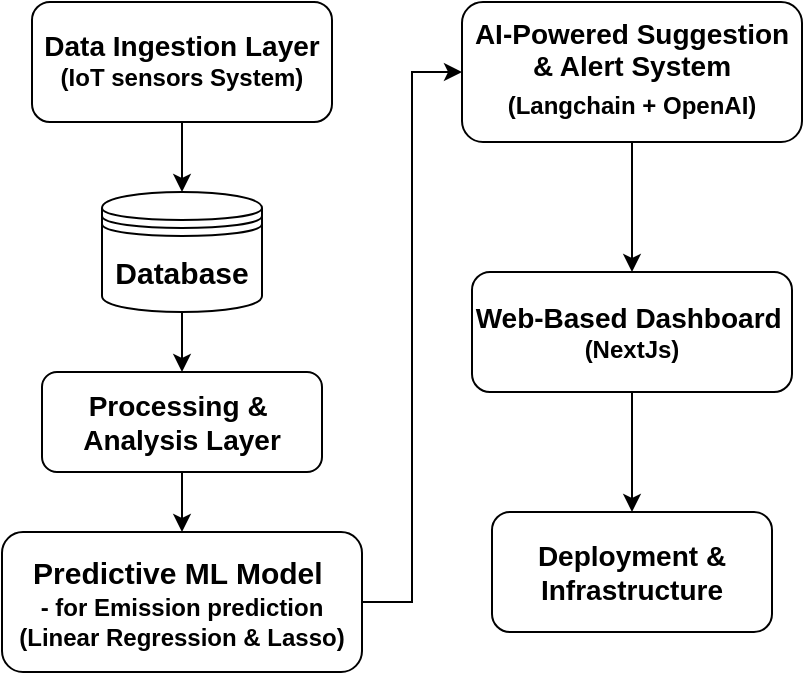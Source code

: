 <mxfile version="26.0.16">
  <diagram name="Page-1" id="Wvxps_o1kooxw1gtrpbJ">
    <mxGraphModel dx="346" dy="579" grid="1" gridSize="10" guides="1" tooltips="1" connect="1" arrows="1" fold="1" page="1" pageScale="1" pageWidth="827" pageHeight="1169" math="0" shadow="0">
      <root>
        <mxCell id="0" />
        <mxCell id="1" parent="0" />
        <mxCell id="rqkbrw1KQ7xd3KIygzdR-75" value="" style="group" vertex="1" connectable="0" parent="1">
          <mxGeometry x="1215" y="55" width="400" height="335" as="geometry" />
        </mxCell>
        <mxCell id="rqkbrw1KQ7xd3KIygzdR-76" style="edgeStyle=orthogonalEdgeStyle;rounded=0;orthogonalLoop=1;jettySize=auto;html=1;" edge="1" parent="rqkbrw1KQ7xd3KIygzdR-75" source="rqkbrw1KQ7xd3KIygzdR-77" target="rqkbrw1KQ7xd3KIygzdR-88">
          <mxGeometry relative="1" as="geometry" />
        </mxCell>
        <mxCell id="rqkbrw1KQ7xd3KIygzdR-77" value="&lt;b&gt;&lt;font style=&quot;font-size: 14px;&quot;&gt;Data Ingestion Layer&lt;/font&gt;&lt;/b&gt;&lt;div&gt;&lt;b&gt;(IoT sensors System)&lt;/b&gt;&lt;/div&gt;" style="rounded=1;whiteSpace=wrap;html=1;spacingTop=-3;" vertex="1" parent="rqkbrw1KQ7xd3KIygzdR-75">
          <mxGeometry x="15" width="150" height="60" as="geometry" />
        </mxCell>
        <mxCell id="rqkbrw1KQ7xd3KIygzdR-78" style="edgeStyle=orthogonalEdgeStyle;rounded=0;orthogonalLoop=1;jettySize=auto;html=1;" edge="1" parent="rqkbrw1KQ7xd3KIygzdR-75" source="rqkbrw1KQ7xd3KIygzdR-79" target="rqkbrw1KQ7xd3KIygzdR-81">
          <mxGeometry relative="1" as="geometry" />
        </mxCell>
        <mxCell id="rqkbrw1KQ7xd3KIygzdR-79" value="&lt;b&gt;&lt;font style=&quot;font-size: 14px;&quot;&gt;Processing&amp;nbsp;&lt;/font&gt;&lt;/b&gt;&lt;b style=&quot;background-color: transparent; color: light-dark(rgb(0, 0, 0), rgb(255, 255, 255));&quot;&gt;&lt;font style=&quot;font-size: 14px;&quot;&gt;&amp;amp;&amp;nbsp;&lt;/font&gt;&lt;/b&gt;&lt;div&gt;&lt;b&gt;&lt;font style=&quot;font-size: 14px;&quot;&gt;Analysis Layer&lt;/font&gt;&lt;/b&gt;&lt;/div&gt;" style="rounded=1;whiteSpace=wrap;html=1;" vertex="1" parent="rqkbrw1KQ7xd3KIygzdR-75">
          <mxGeometry x="20" y="185" width="140" height="50" as="geometry" />
        </mxCell>
        <mxCell id="rqkbrw1KQ7xd3KIygzdR-80" style="edgeStyle=orthogonalEdgeStyle;rounded=0;orthogonalLoop=1;jettySize=auto;html=1;entryX=0;entryY=0.5;entryDx=0;entryDy=0;" edge="1" parent="rqkbrw1KQ7xd3KIygzdR-75" source="rqkbrw1KQ7xd3KIygzdR-81" target="rqkbrw1KQ7xd3KIygzdR-83">
          <mxGeometry relative="1" as="geometry" />
        </mxCell>
        <mxCell id="rqkbrw1KQ7xd3KIygzdR-81" value="&lt;div style=&quot;line-height: 130%;&quot;&gt;&lt;b&gt;&lt;font style=&quot;font-size: 15px; line-height: 130%;&quot;&gt;Predictive ML Model&amp;nbsp;&lt;/font&gt;&lt;/b&gt;&lt;div&gt;&lt;b&gt;- for Emission prediction&lt;/b&gt;&lt;/div&gt;&lt;div&gt;&lt;b&gt;(Linear Regression &amp;amp; Lasso)&lt;/b&gt;&lt;/div&gt;&lt;/div&gt;" style="rounded=1;whiteSpace=wrap;html=1;verticalAlign=middle;spacingTop=2;spacing=6;" vertex="1" parent="rqkbrw1KQ7xd3KIygzdR-75">
          <mxGeometry y="265" width="180" height="70" as="geometry" />
        </mxCell>
        <mxCell id="rqkbrw1KQ7xd3KIygzdR-82" style="edgeStyle=orthogonalEdgeStyle;rounded=0;orthogonalLoop=1;jettySize=auto;html=1;entryX=0.5;entryY=0;entryDx=0;entryDy=0;" edge="1" parent="rqkbrw1KQ7xd3KIygzdR-75" source="rqkbrw1KQ7xd3KIygzdR-83" target="rqkbrw1KQ7xd3KIygzdR-85">
          <mxGeometry relative="1" as="geometry" />
        </mxCell>
        <mxCell id="rqkbrw1KQ7xd3KIygzdR-83" value="&lt;div style=&quot;line-height: 130%;&quot;&gt;&lt;b&gt;&lt;font style=&quot;font-size: 14px; line-height: 110%;&quot;&gt;AI-Powered Suggestion &amp;amp; Alert System&lt;/font&gt;&lt;/b&gt;&lt;div&gt;&lt;b style=&quot;line-height: 170%;&quot;&gt;(Langchain + OpenAI)&lt;/b&gt;&lt;/div&gt;&lt;/div&gt;" style="rounded=1;whiteSpace=wrap;html=1;" vertex="1" parent="rqkbrw1KQ7xd3KIygzdR-75">
          <mxGeometry x="230" width="170" height="70" as="geometry" />
        </mxCell>
        <mxCell id="rqkbrw1KQ7xd3KIygzdR-84" style="edgeStyle=orthogonalEdgeStyle;rounded=0;orthogonalLoop=1;jettySize=auto;html=1;entryX=0.5;entryY=0;entryDx=0;entryDy=0;" edge="1" parent="rqkbrw1KQ7xd3KIygzdR-75" source="rqkbrw1KQ7xd3KIygzdR-85" target="rqkbrw1KQ7xd3KIygzdR-86">
          <mxGeometry relative="1" as="geometry" />
        </mxCell>
        <mxCell id="rqkbrw1KQ7xd3KIygzdR-85" value="&lt;b&gt;&lt;font style=&quot;font-size: 14px;&quot;&gt;Web-Based Dashboard&lt;/font&gt;&amp;nbsp;&lt;/b&gt;&lt;div&gt;&lt;b&gt;(NextJs)&lt;/b&gt;&lt;/div&gt;" style="rounded=1;whiteSpace=wrap;html=1;" vertex="1" parent="rqkbrw1KQ7xd3KIygzdR-75">
          <mxGeometry x="235" y="135" width="160" height="60" as="geometry" />
        </mxCell>
        <mxCell id="rqkbrw1KQ7xd3KIygzdR-86" value="&lt;b&gt;&lt;font style=&quot;font-size: 14px;&quot;&gt;Deployment &amp;amp; Infrastructure&lt;/font&gt;&lt;/b&gt;" style="rounded=1;whiteSpace=wrap;html=1;" vertex="1" parent="rqkbrw1KQ7xd3KIygzdR-75">
          <mxGeometry x="245" y="255" width="140" height="60" as="geometry" />
        </mxCell>
        <mxCell id="rqkbrw1KQ7xd3KIygzdR-87" style="edgeStyle=orthogonalEdgeStyle;rounded=0;orthogonalLoop=1;jettySize=auto;html=1;entryX=0.5;entryY=0;entryDx=0;entryDy=0;" edge="1" parent="rqkbrw1KQ7xd3KIygzdR-75" source="rqkbrw1KQ7xd3KIygzdR-88" target="rqkbrw1KQ7xd3KIygzdR-79">
          <mxGeometry relative="1" as="geometry" />
        </mxCell>
        <mxCell id="rqkbrw1KQ7xd3KIygzdR-88" value="&lt;b&gt;&lt;font style=&quot;font-size: 15px;&quot;&gt;Database&lt;/font&gt;&lt;/b&gt;" style="shape=datastore;whiteSpace=wrap;html=1;" vertex="1" parent="rqkbrw1KQ7xd3KIygzdR-75">
          <mxGeometry x="50" y="95" width="80" height="60" as="geometry" />
        </mxCell>
      </root>
    </mxGraphModel>
  </diagram>
</mxfile>
